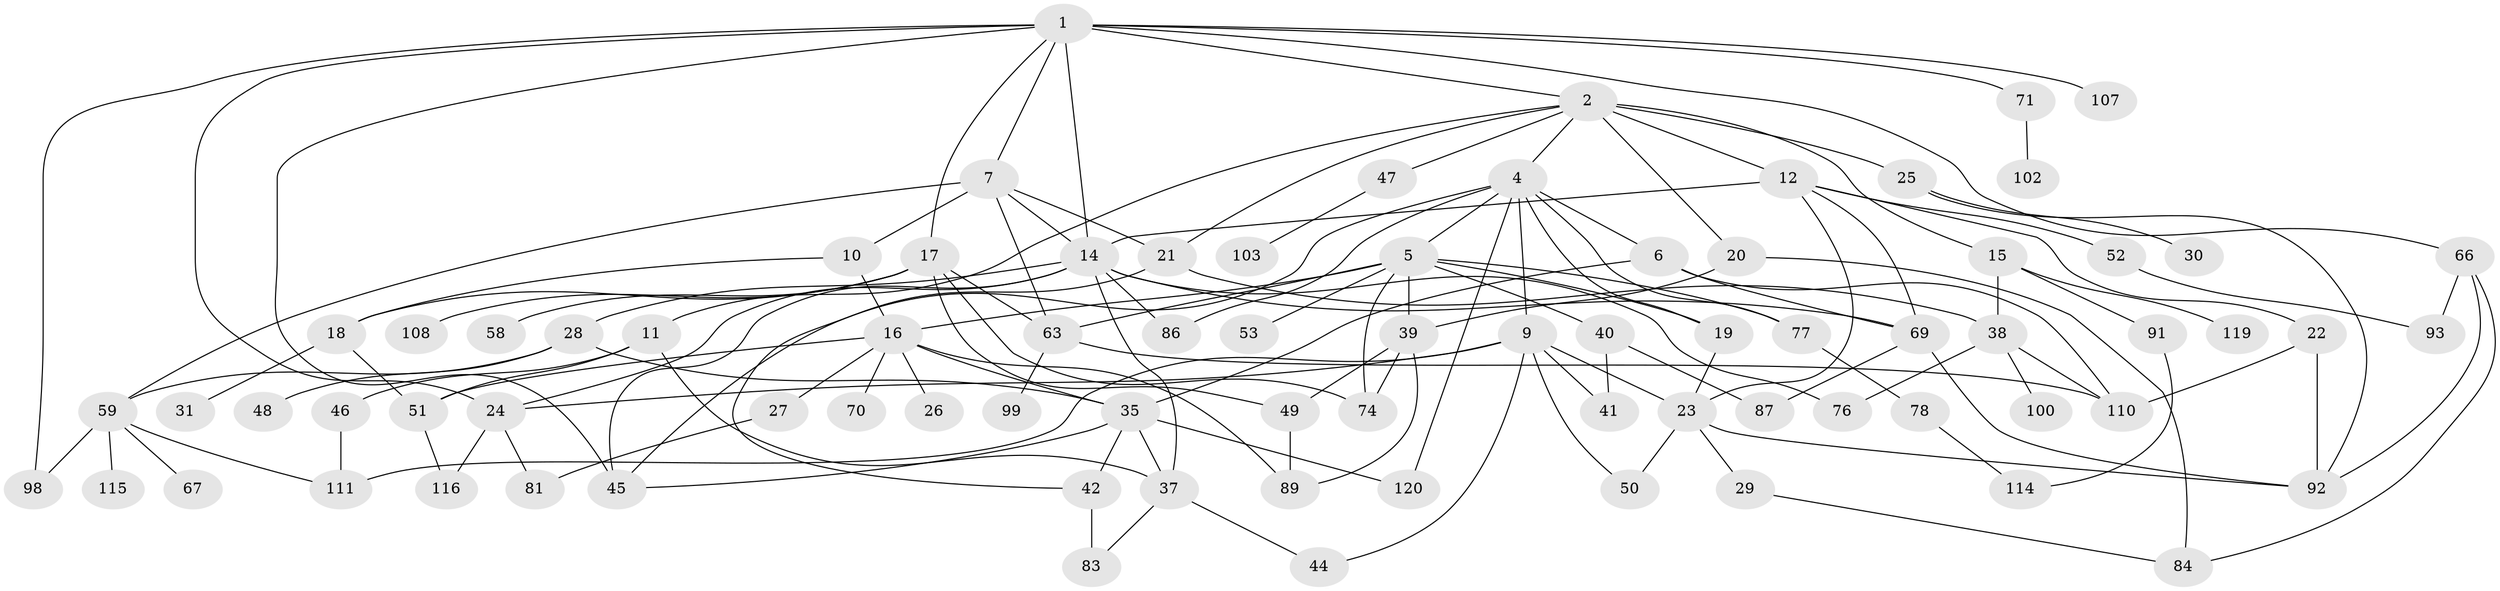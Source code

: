 // original degree distribution, {8: 0.01652892561983471, 7: 0.04132231404958678, 5: 0.04132231404958678, 4: 0.19008264462809918, 6: 0.024793388429752067, 2: 0.32231404958677684, 3: 0.19834710743801653, 1: 0.1652892561983471}
// Generated by graph-tools (version 1.1) at 2025/10/02/27/25 16:10:56]
// undirected, 80 vertices, 136 edges
graph export_dot {
graph [start="1"]
  node [color=gray90,style=filled];
  1 [super="+13"];
  2 [super="+3"];
  4 [super="+56"];
  5 [super="+96"];
  6 [super="+8"];
  7 [super="+80"];
  9 [super="+73"];
  10;
  11 [super="+32"];
  12 [super="+36"];
  14 [super="+117"];
  15 [super="+57"];
  16 [super="+55"];
  17 [super="+94"];
  18 [super="+65"];
  19;
  20 [super="+33"];
  21 [super="+82"];
  22 [super="+34"];
  23 [super="+54"];
  24 [super="+75"];
  25 [super="+79"];
  26;
  27;
  28;
  29;
  30;
  31;
  35 [super="+104"];
  37 [super="+43"];
  38 [super="+61"];
  39 [super="+109"];
  40 [super="+68"];
  41;
  42;
  44;
  45 [super="+112"];
  46;
  47;
  48;
  49 [super="+60"];
  50;
  51;
  52 [super="+62"];
  53 [super="+118"];
  58;
  59 [super="+85"];
  63 [super="+64"];
  66;
  67;
  69 [super="+72"];
  70;
  71;
  74 [super="+90"];
  76;
  77 [super="+106"];
  78 [super="+95"];
  81;
  83;
  84 [super="+101"];
  86 [super="+97"];
  87 [super="+88"];
  89;
  91;
  92 [super="+105"];
  93 [super="+121"];
  98;
  99;
  100;
  102;
  103;
  107;
  108;
  110;
  111 [super="+113"];
  114;
  115;
  116;
  119;
  120;
  1 -- 2;
  1 -- 7;
  1 -- 17;
  1 -- 24;
  1 -- 66;
  1 -- 71;
  1 -- 98;
  1 -- 107;
  1 -- 45;
  1 -- 14;
  2 -- 4;
  2 -- 11;
  2 -- 12;
  2 -- 15;
  2 -- 20;
  2 -- 21;
  2 -- 25 [weight=2];
  2 -- 47;
  4 -- 5;
  4 -- 6;
  4 -- 9;
  4 -- 19;
  4 -- 120;
  4 -- 77;
  4 -- 45;
  4 -- 86;
  5 -- 16;
  5 -- 40;
  5 -- 53;
  5 -- 63;
  5 -- 77;
  5 -- 19;
  5 -- 39;
  5 -- 74;
  6 -- 110;
  6 -- 69;
  6 -- 35;
  7 -- 10;
  7 -- 14;
  7 -- 21;
  7 -- 59;
  7 -- 63;
  9 -- 44;
  9 -- 50;
  9 -- 23;
  9 -- 24;
  9 -- 111;
  9 -- 41;
  10 -- 18;
  10 -- 16;
  11 -- 37;
  11 -- 51;
  11 -- 46;
  12 -- 22;
  12 -- 23;
  12 -- 69;
  12 -- 14;
  12 -- 52;
  14 -- 28;
  14 -- 86;
  14 -- 76;
  14 -- 37;
  14 -- 45;
  14 -- 69;
  14 -- 24;
  15 -- 38;
  15 -- 91;
  15 -- 119;
  16 -- 26;
  16 -- 27;
  16 -- 70;
  16 -- 89;
  16 -- 35;
  16 -- 51;
  17 -- 49;
  17 -- 58;
  17 -- 74;
  17 -- 108;
  17 -- 63;
  17 -- 18;
  18 -- 31;
  18 -- 51;
  19 -- 23;
  20 -- 39;
  20 -- 84;
  21 -- 42;
  21 -- 38;
  22 -- 110;
  22 -- 92;
  23 -- 29;
  23 -- 50;
  23 -- 92;
  24 -- 116;
  24 -- 81;
  25 -- 30;
  25 -- 92;
  27 -- 81;
  28 -- 35;
  28 -- 48;
  28 -- 59;
  29 -- 84;
  35 -- 42;
  35 -- 120;
  35 -- 45;
  35 -- 37;
  37 -- 44;
  37 -- 83;
  38 -- 76;
  38 -- 110;
  38 -- 100;
  39 -- 74;
  39 -- 49;
  39 -- 89;
  40 -- 41;
  40 -- 87;
  42 -- 83;
  46 -- 111;
  47 -- 103;
  49 -- 89;
  51 -- 116;
  52 -- 93;
  59 -- 67;
  59 -- 115;
  59 -- 111;
  59 -- 98;
  63 -- 99;
  63 -- 110;
  66 -- 93;
  66 -- 84;
  66 -- 92;
  69 -- 92;
  69 -- 87;
  71 -- 102;
  77 -- 78;
  78 -- 114;
  91 -- 114;
}
